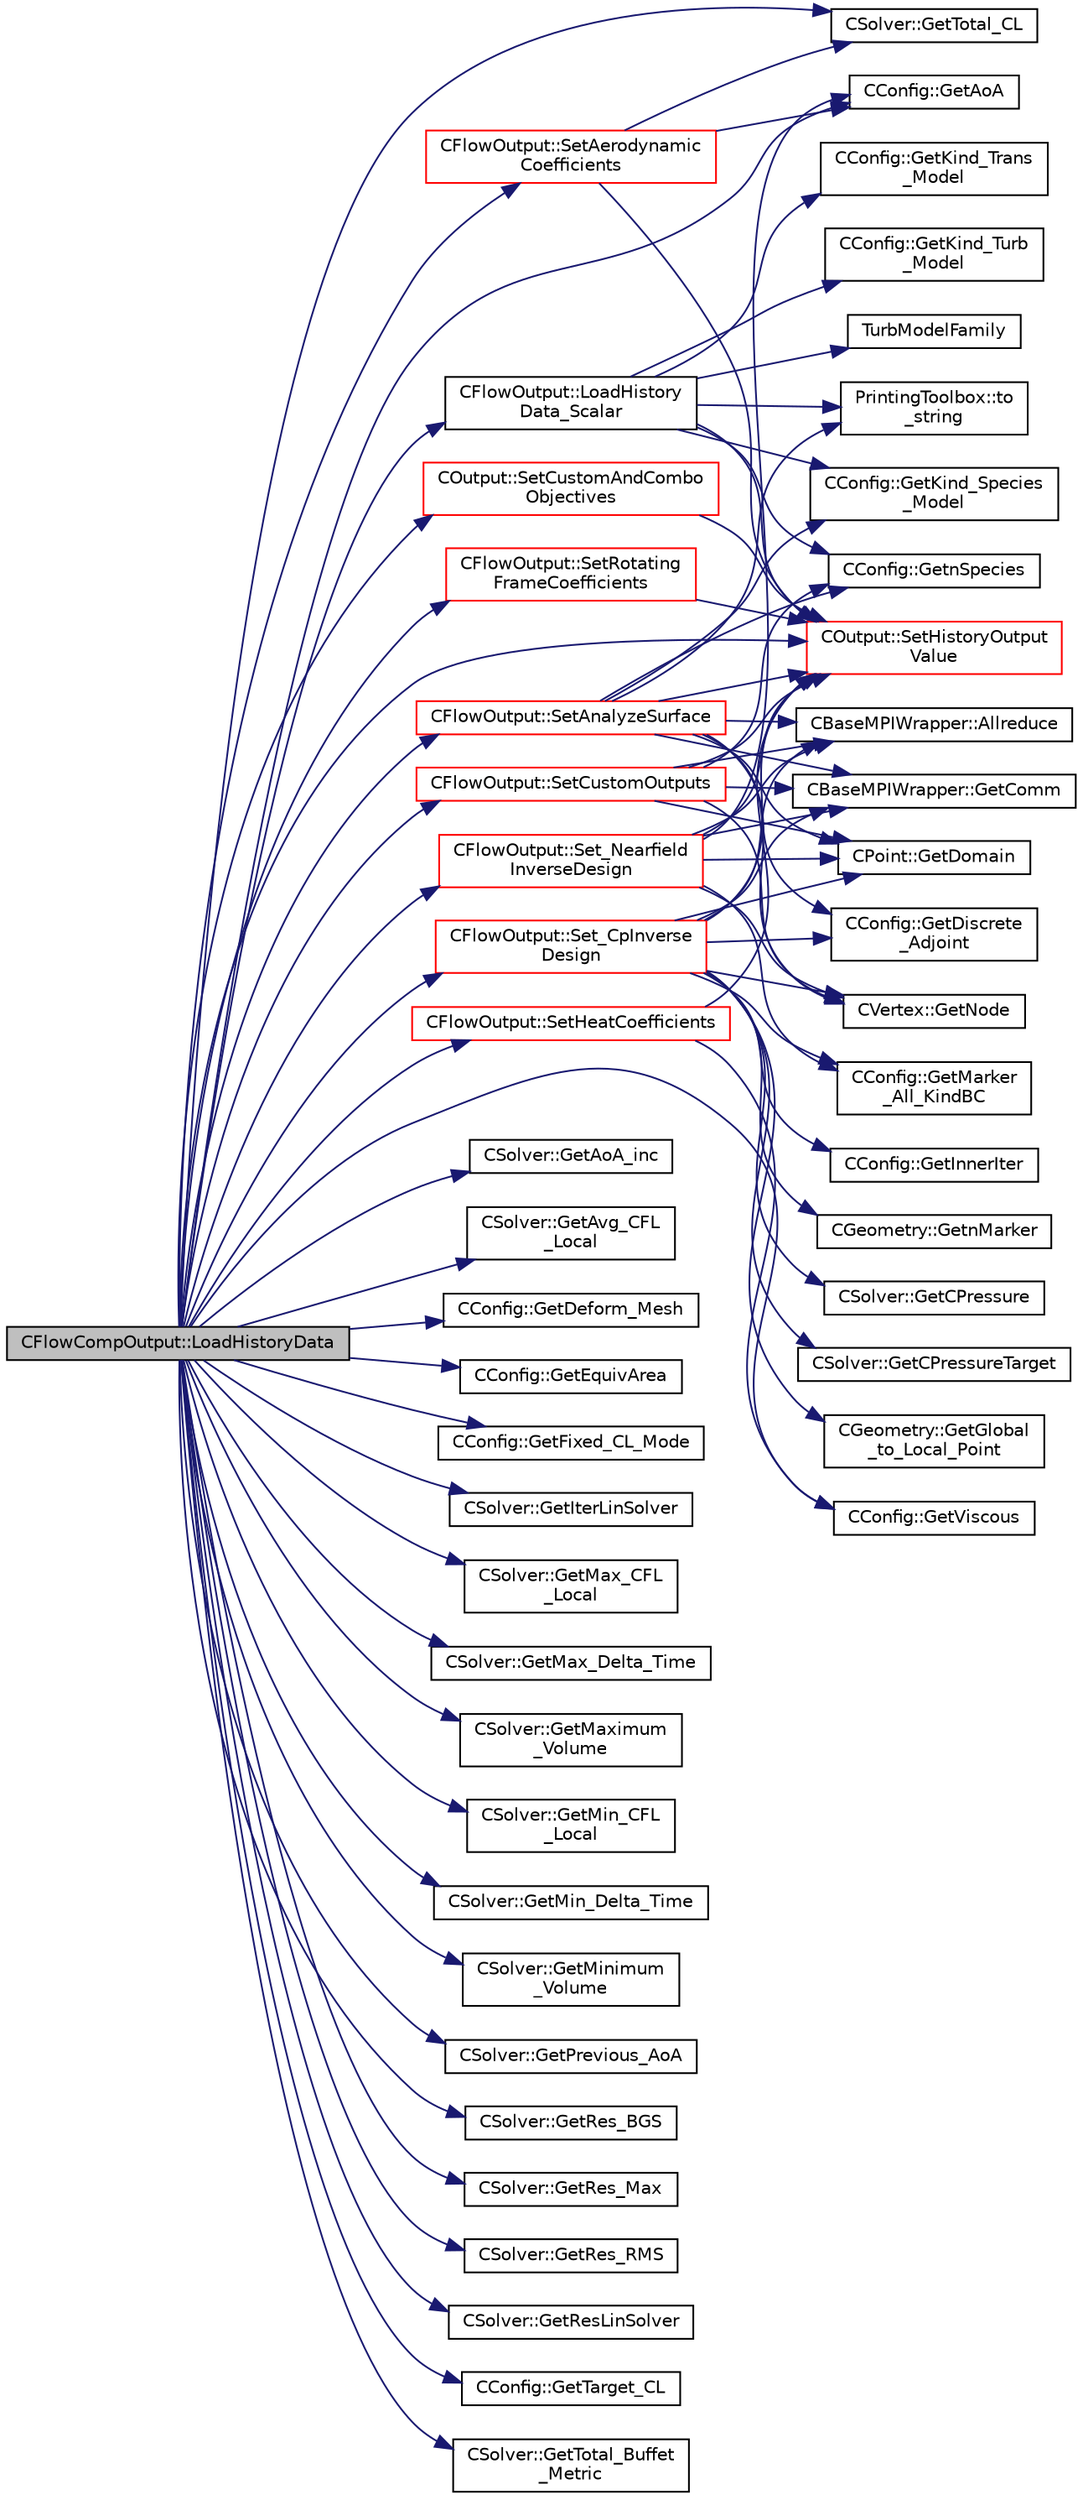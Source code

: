 digraph "CFlowCompOutput::LoadHistoryData"
{
 // LATEX_PDF_SIZE
  edge [fontname="Helvetica",fontsize="10",labelfontname="Helvetica",labelfontsize="10"];
  node [fontname="Helvetica",fontsize="10",shape=record];
  rankdir="LR";
  Node1 [label="CFlowCompOutput::LoadHistoryData",height=0.2,width=0.4,color="black", fillcolor="grey75", style="filled", fontcolor="black",tooltip="Load the history output field values."];
  Node1 -> Node2 [color="midnightblue",fontsize="10",style="solid",fontname="Helvetica"];
  Node2 [label="CConfig::GetAoA",height=0.2,width=0.4,color="black", fillcolor="white", style="filled",URL="$classCConfig.html#aa824c1a1b3c7cd05b7be414a76e0b250",tooltip="Get the angle of attack of the body. This is the angle between a reference line on a lifting body (of..."];
  Node1 -> Node3 [color="midnightblue",fontsize="10",style="solid",fontname="Helvetica"];
  Node3 [label="CSolver::GetAoA_inc",height=0.2,width=0.4,color="black", fillcolor="white", style="filled",URL="$classCSolver.html#ab7bd3d806c10f1a858a9beba2eaf8af1",tooltip="A virtual member."];
  Node1 -> Node4 [color="midnightblue",fontsize="10",style="solid",fontname="Helvetica"];
  Node4 [label="CSolver::GetAvg_CFL\l_Local",height=0.2,width=0.4,color="black", fillcolor="white", style="filled",URL="$classCSolver.html#ac75b70360e1b48773c73dd5654edb931",tooltip="Get the value of the average local CFL number."];
  Node1 -> Node5 [color="midnightblue",fontsize="10",style="solid",fontname="Helvetica"];
  Node5 [label="CConfig::GetDeform_Mesh",height=0.2,width=0.4,color="black", fillcolor="white", style="filled",URL="$classCConfig.html#a74c97dfeaa45d3f37d5696d798dafad9",tooltip="Get information about whether the mesh will be deformed using pseudo linear elasticity."];
  Node1 -> Node6 [color="midnightblue",fontsize="10",style="solid",fontname="Helvetica"];
  Node6 [label="CConfig::GetEquivArea",height=0.2,width=0.4,color="black", fillcolor="white", style="filled",URL="$classCConfig.html#a25dc5ab419f48b2f8461dee933d97ede",tooltip="Information about computing and plotting the equivalent area distribution."];
  Node1 -> Node7 [color="midnightblue",fontsize="10",style="solid",fontname="Helvetica"];
  Node7 [label="CConfig::GetFixed_CL_Mode",height=0.2,width=0.4,color="black", fillcolor="white", style="filled",URL="$classCConfig.html#ae688e355a74025050498d8c03aee35b2",tooltip="Get information about whether to use fixed CL mode."];
  Node1 -> Node8 [color="midnightblue",fontsize="10",style="solid",fontname="Helvetica"];
  Node8 [label="CSolver::GetIterLinSolver",height=0.2,width=0.4,color="black", fillcolor="white", style="filled",URL="$classCSolver.html#a1154b68a5b15dff99ff55345d210e396",tooltip="Get number of linear solver iterations."];
  Node1 -> Node9 [color="midnightblue",fontsize="10",style="solid",fontname="Helvetica"];
  Node9 [label="CSolver::GetMax_CFL\l_Local",height=0.2,width=0.4,color="black", fillcolor="white", style="filled",URL="$classCSolver.html#a55497369f5fd8be303be24c74f849e35",tooltip="Get the value of the maximum local CFL number."];
  Node1 -> Node10 [color="midnightblue",fontsize="10",style="solid",fontname="Helvetica"];
  Node10 [label="CSolver::GetMax_Delta_Time",height=0.2,width=0.4,color="black", fillcolor="white", style="filled",URL="$classCSolver.html#a1f715c8a449f8bd5b4eab398e31966a3",tooltip="Get the value of the maximum delta time."];
  Node1 -> Node11 [color="midnightblue",fontsize="10",style="solid",fontname="Helvetica"];
  Node11 [label="CSolver::GetMaximum\l_Volume",height=0.2,width=0.4,color="black", fillcolor="white", style="filled",URL="$classCSolver.html#ae20ff58d7d6a35371e73096fa928960c",tooltip="Get maximum volume in the mesh."];
  Node1 -> Node12 [color="midnightblue",fontsize="10",style="solid",fontname="Helvetica"];
  Node12 [label="CSolver::GetMin_CFL\l_Local",height=0.2,width=0.4,color="black", fillcolor="white", style="filled",URL="$classCSolver.html#abd9cf3477df9ed893cfa212087824217",tooltip="Get the value of the minimum local CFL number."];
  Node1 -> Node13 [color="midnightblue",fontsize="10",style="solid",fontname="Helvetica"];
  Node13 [label="CSolver::GetMin_Delta_Time",height=0.2,width=0.4,color="black", fillcolor="white", style="filled",URL="$classCSolver.html#ae0e19436c44d6ac9c448ba61b1508215",tooltip="Get the value of the minimum delta time."];
  Node1 -> Node14 [color="midnightblue",fontsize="10",style="solid",fontname="Helvetica"];
  Node14 [label="CSolver::GetMinimum\l_Volume",height=0.2,width=0.4,color="black", fillcolor="white", style="filled",URL="$classCSolver.html#a859cbf374b9fac865078eb82e48a19a8",tooltip="Get minimun volume in the mesh."];
  Node1 -> Node15 [color="midnightblue",fontsize="10",style="solid",fontname="Helvetica"];
  Node15 [label="CSolver::GetPrevious_AoA",height=0.2,width=0.4,color="black", fillcolor="white", style="filled",URL="$classCSolver.html#a736ec387abd0443e951eaa51cbd0ca3c",tooltip="A virtual member."];
  Node1 -> Node16 [color="midnightblue",fontsize="10",style="solid",fontname="Helvetica"];
  Node16 [label="CSolver::GetRes_BGS",height=0.2,width=0.4,color="black", fillcolor="white", style="filled",URL="$classCSolver.html#a952ff7c12f711636b1b2d52fff33e268",tooltip="Get the residual for BGS subiterations."];
  Node1 -> Node17 [color="midnightblue",fontsize="10",style="solid",fontname="Helvetica"];
  Node17 [label="CSolver::GetRes_Max",height=0.2,width=0.4,color="black", fillcolor="white", style="filled",URL="$classCSolver.html#ab1539f2064af989dad9200a516969f18",tooltip="Get the maximal residual, this is useful for the convergence history."];
  Node1 -> Node18 [color="midnightblue",fontsize="10",style="solid",fontname="Helvetica"];
  Node18 [label="CSolver::GetRes_RMS",height=0.2,width=0.4,color="black", fillcolor="white", style="filled",URL="$classCSolver.html#a2e07e4867f2db7ac98c8332c9476c361",tooltip="Get the maximal residual, this is useful for the convergence history."];
  Node1 -> Node19 [color="midnightblue",fontsize="10",style="solid",fontname="Helvetica"];
  Node19 [label="CSolver::GetResLinSolver",height=0.2,width=0.4,color="black", fillcolor="white", style="filled",URL="$classCSolver.html#a1766c8982b43b1dbab903f563b3fcf19",tooltip="Get the final linear solver residual."];
  Node1 -> Node20 [color="midnightblue",fontsize="10",style="solid",fontname="Helvetica"];
  Node20 [label="CConfig::GetTarget_CL",height=0.2,width=0.4,color="black", fillcolor="white", style="filled",URL="$classCConfig.html#a4ae2bdaddb0e224332a236368de2d998",tooltip="Get the value specified for the target CL."];
  Node1 -> Node21 [color="midnightblue",fontsize="10",style="solid",fontname="Helvetica"];
  Node21 [label="CSolver::GetTotal_Buffet\l_Metric",height=0.2,width=0.4,color="black", fillcolor="white", style="filled",URL="$classCSolver.html#a8ffb5368cd177127bf767e3096e8ed14",tooltip="A virtual member."];
  Node1 -> Node22 [color="midnightblue",fontsize="10",style="solid",fontname="Helvetica"];
  Node22 [label="CSolver::GetTotal_CL",height=0.2,width=0.4,color="black", fillcolor="white", style="filled",URL="$classCSolver.html#a1f00de80cb6948f3858f34ac0d495487",tooltip="A virtual member."];
  Node1 -> Node23 [color="midnightblue",fontsize="10",style="solid",fontname="Helvetica"];
  Node23 [label="CConfig::GetViscous",height=0.2,width=0.4,color="black", fillcolor="white", style="filled",URL="$classCConfig.html#ad59acb5f80aaddccaa0f2f5bef3e3e78",tooltip="Determines if problem is viscous."];
  Node1 -> Node24 [color="midnightblue",fontsize="10",style="solid",fontname="Helvetica"];
  Node24 [label="CFlowOutput::LoadHistory\lData_Scalar",height=0.2,width=0.4,color="black", fillcolor="white", style="filled",URL="$classCFlowOutput.html#a4597ff1dd22944f646dbac150dee10e6",tooltip="Set all scalar (turbulence/species) history field values."];
  Node24 -> Node25 [color="midnightblue",fontsize="10",style="solid",fontname="Helvetica"];
  Node25 [label="CConfig::GetKind_Species\l_Model",height=0.2,width=0.4,color="black", fillcolor="white", style="filled",URL="$classCConfig.html#a7416428b6139fe85180e5e8d190506aa",tooltip="Get the kind of the species model."];
  Node24 -> Node26 [color="midnightblue",fontsize="10",style="solid",fontname="Helvetica"];
  Node26 [label="CConfig::GetKind_Trans\l_Model",height=0.2,width=0.4,color="black", fillcolor="white", style="filled",URL="$classCConfig.html#aa3491085ca1a0997d8fb58698bb64fb6",tooltip="Get the kind of the transition model."];
  Node24 -> Node27 [color="midnightblue",fontsize="10",style="solid",fontname="Helvetica"];
  Node27 [label="CConfig::GetKind_Turb\l_Model",height=0.2,width=0.4,color="black", fillcolor="white", style="filled",URL="$classCConfig.html#a42cf888b42ce34079b2e3987bbf147dd",tooltip="Get the kind of the turbulence model."];
  Node24 -> Node28 [color="midnightblue",fontsize="10",style="solid",fontname="Helvetica"];
  Node28 [label="CConfig::GetnSpecies",height=0.2,width=0.4,color="black", fillcolor="white", style="filled",URL="$classCConfig.html#acca4077dbb4f00718adc5e831b561927",tooltip="Provides the number of species present in the gas mixture."];
  Node24 -> Node29 [color="midnightblue",fontsize="10",style="solid",fontname="Helvetica"];
  Node29 [label="COutput::SetHistoryOutput\lValue",height=0.2,width=0.4,color="red", fillcolor="white", style="filled",URL="$classCOutput.html#a1c1f836992f419544472329a44b8836e",tooltip="Set the value of a history output field."];
  Node24 -> Node32 [color="midnightblue",fontsize="10",style="solid",fontname="Helvetica"];
  Node32 [label="PrintingToolbox::to\l_string",height=0.2,width=0.4,color="black", fillcolor="white", style="filled",URL="$namespacePrintingToolbox.html#a382f3911ccba468c241c530ae0c78b63",tooltip=" "];
  Node24 -> Node33 [color="midnightblue",fontsize="10",style="solid",fontname="Helvetica"];
  Node33 [label="TurbModelFamily",height=0.2,width=0.4,color="black", fillcolor="white", style="filled",URL="$option__structure_8hpp.html#acee0f471c4a6420e3aea11c08e6bd980",tooltip="Associate turb models with their family."];
  Node1 -> Node34 [color="midnightblue",fontsize="10",style="solid",fontname="Helvetica"];
  Node34 [label="CFlowOutput::Set_CpInverse\lDesign",height=0.2,width=0.4,color="red", fillcolor="white", style="filled",URL="$classCFlowOutput.html#aef6c752be4957117ad0b9610d3e210bd",tooltip="Set CP inverse design output field values (and also into the solver)."];
  Node34 -> Node35 [color="midnightblue",fontsize="10",style="solid",fontname="Helvetica"];
  Node35 [label="CBaseMPIWrapper::Allreduce",height=0.2,width=0.4,color="black", fillcolor="white", style="filled",URL="$classCBaseMPIWrapper.html#a381d4b3738c09d92ee1ae9f89715b541",tooltip=" "];
  Node34 -> Node36 [color="midnightblue",fontsize="10",style="solid",fontname="Helvetica"];
  Node36 [label="CBaseMPIWrapper::GetComm",height=0.2,width=0.4,color="black", fillcolor="white", style="filled",URL="$classCBaseMPIWrapper.html#a8154391fc3522954802889d81d4ef5da",tooltip=" "];
  Node34 -> Node37 [color="midnightblue",fontsize="10",style="solid",fontname="Helvetica"];
  Node37 [label="CSolver::GetCPressure",height=0.2,width=0.4,color="black", fillcolor="white", style="filled",URL="$classCSolver.html#a9a2a4988173741204da7e3346c31fefc",tooltip="A virtual member."];
  Node34 -> Node38 [color="midnightblue",fontsize="10",style="solid",fontname="Helvetica"];
  Node38 [label="CSolver::GetCPressureTarget",height=0.2,width=0.4,color="black", fillcolor="white", style="filled",URL="$classCSolver.html#a12f4fba8541b4798184a829321c983af",tooltip="A virtual member."];
  Node34 -> Node39 [color="midnightblue",fontsize="10",style="solid",fontname="Helvetica"];
  Node39 [label="CConfig::GetDiscrete\l_Adjoint",height=0.2,width=0.4,color="black", fillcolor="white", style="filled",URL="$classCConfig.html#ab3928c4e6debcf50dcd0d38985f6980c",tooltip="Get the indicator whether we are solving an discrete adjoint problem."];
  Node34 -> Node40 [color="midnightblue",fontsize="10",style="solid",fontname="Helvetica"];
  Node40 [label="CPoint::GetDomain",height=0.2,width=0.4,color="black", fillcolor="white", style="filled",URL="$classCPoint.html#aa58a27b602e47ddcad22ae74a5c6bc81",tooltip="For parallel computation, its indicates if a point must be computed or not."];
  Node34 -> Node41 [color="midnightblue",fontsize="10",style="solid",fontname="Helvetica"];
  Node41 [label="CGeometry::GetGlobal\l_to_Local_Point",height=0.2,width=0.4,color="black", fillcolor="white", style="filled",URL="$classCGeometry.html#a6b44ca6618da53444192bbd3329dea18",tooltip="A virtual member."];
  Node34 -> Node42 [color="midnightblue",fontsize="10",style="solid",fontname="Helvetica"];
  Node42 [label="CConfig::GetInnerIter",height=0.2,width=0.4,color="black", fillcolor="white", style="filled",URL="$classCConfig.html#a079a90396222697f01e0c365285c915d",tooltip="Get the current FSI iteration number."];
  Node34 -> Node43 [color="midnightblue",fontsize="10",style="solid",fontname="Helvetica"];
  Node43 [label="CConfig::GetMarker\l_All_KindBC",height=0.2,width=0.4,color="black", fillcolor="white", style="filled",URL="$classCConfig.html#ae003cd8f406eaaa91849a774c9a20730",tooltip="Get the kind of boundary for each marker."];
  Node34 -> Node44 [color="midnightblue",fontsize="10",style="solid",fontname="Helvetica"];
  Node44 [label="CGeometry::GetnMarker",height=0.2,width=0.4,color="black", fillcolor="white", style="filled",URL="$classCGeometry.html#ad2f9fe832b72d5a032d709d25879bbd2",tooltip="Get number of markers."];
  Node34 -> Node45 [color="midnightblue",fontsize="10",style="solid",fontname="Helvetica"];
  Node45 [label="CVertex::GetNode",height=0.2,width=0.4,color="black", fillcolor="white", style="filled",URL="$classCVertex.html#ad568da06e7191358d3a09a1bee71cdb5",tooltip="Get the node of the vertex."];
  Node34 -> Node29 [color="midnightblue",fontsize="10",style="solid",fontname="Helvetica"];
  Node1 -> Node58 [color="midnightblue",fontsize="10",style="solid",fontname="Helvetica"];
  Node58 [label="CFlowOutput::Set_Nearfield\lInverseDesign",height=0.2,width=0.4,color="red", fillcolor="white", style="filled",URL="$classCFlowOutput.html#a75e4406994d764419b4969860a4343f5",tooltip="Set nearfield inverse design output field values (and also into the solver)."];
  Node58 -> Node35 [color="midnightblue",fontsize="10",style="solid",fontname="Helvetica"];
  Node58 -> Node2 [color="midnightblue",fontsize="10",style="solid",fontname="Helvetica"];
  Node58 -> Node36 [color="midnightblue",fontsize="10",style="solid",fontname="Helvetica"];
  Node58 -> Node40 [color="midnightblue",fontsize="10",style="solid",fontname="Helvetica"];
  Node58 -> Node43 [color="midnightblue",fontsize="10",style="solid",fontname="Helvetica"];
  Node58 -> Node45 [color="midnightblue",fontsize="10",style="solid",fontname="Helvetica"];
  Node58 -> Node29 [color="midnightblue",fontsize="10",style="solid",fontname="Helvetica"];
  Node1 -> Node76 [color="midnightblue",fontsize="10",style="solid",fontname="Helvetica"];
  Node76 [label="CFlowOutput::SetAerodynamic\lCoefficients",height=0.2,width=0.4,color="red", fillcolor="white", style="filled",URL="$classCFlowOutput.html#a9f4b0e5d37d13ef19e97ef12de67a78b",tooltip="Set the value of the aerodynamic coefficients."];
  Node76 -> Node2 [color="midnightblue",fontsize="10",style="solid",fontname="Helvetica"];
  Node76 -> Node22 [color="midnightblue",fontsize="10",style="solid",fontname="Helvetica"];
  Node76 -> Node29 [color="midnightblue",fontsize="10",style="solid",fontname="Helvetica"];
  Node1 -> Node101 [color="midnightblue",fontsize="10",style="solid",fontname="Helvetica"];
  Node101 [label="CFlowOutput::SetAnalyzeSurface",height=0.2,width=0.4,color="red", fillcolor="white", style="filled",URL="$classCFlowOutput.html#ad5ff0360271937e65692893a69b4923a",tooltip="Set flow surface output field values."];
  Node101 -> Node35 [color="midnightblue",fontsize="10",style="solid",fontname="Helvetica"];
  Node101 -> Node36 [color="midnightblue",fontsize="10",style="solid",fontname="Helvetica"];
  Node101 -> Node39 [color="midnightblue",fontsize="10",style="solid",fontname="Helvetica"];
  Node101 -> Node40 [color="midnightblue",fontsize="10",style="solid",fontname="Helvetica"];
  Node101 -> Node25 [color="midnightblue",fontsize="10",style="solid",fontname="Helvetica"];
  Node101 -> Node45 [color="midnightblue",fontsize="10",style="solid",fontname="Helvetica"];
  Node101 -> Node28 [color="midnightblue",fontsize="10",style="solid",fontname="Helvetica"];
  Node101 -> Node29 [color="midnightblue",fontsize="10",style="solid",fontname="Helvetica"];
  Node101 -> Node32 [color="midnightblue",fontsize="10",style="solid",fontname="Helvetica"];
  Node1 -> Node154 [color="midnightblue",fontsize="10",style="solid",fontname="Helvetica"];
  Node154 [label="COutput::SetCustomAndCombo\lObjectives",height=0.2,width=0.4,color="red", fillcolor="white", style="filled",URL="$classCOutput.html#abb23d5bfc9544d83967fc40c4d8f5944",tooltip="Computes the custom and combo objectives."];
  Node154 -> Node29 [color="midnightblue",fontsize="10",style="solid",fontname="Helvetica"];
  Node1 -> Node163 [color="midnightblue",fontsize="10",style="solid",fontname="Helvetica"];
  Node163 [label="CFlowOutput::SetCustomOutputs",height=0.2,width=0.4,color="red", fillcolor="white", style="filled",URL="$classCFlowOutput.html#a2f101e402b711b0692b1aa82e018e7c1",tooltip="Compute the custom outputs."];
  Node163 -> Node35 [color="midnightblue",fontsize="10",style="solid",fontname="Helvetica"];
  Node163 -> Node36 [color="midnightblue",fontsize="10",style="solid",fontname="Helvetica"];
  Node163 -> Node40 [color="midnightblue",fontsize="10",style="solid",fontname="Helvetica"];
  Node163 -> Node45 [color="midnightblue",fontsize="10",style="solid",fontname="Helvetica"];
  Node163 -> Node28 [color="midnightblue",fontsize="10",style="solid",fontname="Helvetica"];
  Node163 -> Node29 [color="midnightblue",fontsize="10",style="solid",fontname="Helvetica"];
  Node1 -> Node166 [color="midnightblue",fontsize="10",style="solid",fontname="Helvetica"];
  Node166 [label="CFlowOutput::SetHeatCoefficients",height=0.2,width=0.4,color="red", fillcolor="white", style="filled",URL="$classCFlowOutput.html#aefd45cc40b9f770eef24efd9c5ab19c7",tooltip="Set the value of the heat flux coefficients."];
  Node166 -> Node23 [color="midnightblue",fontsize="10",style="solid",fontname="Helvetica"];
  Node166 -> Node29 [color="midnightblue",fontsize="10",style="solid",fontname="Helvetica"];
  Node1 -> Node29 [color="midnightblue",fontsize="10",style="solid",fontname="Helvetica"];
  Node1 -> Node171 [color="midnightblue",fontsize="10",style="solid",fontname="Helvetica"];
  Node171 [label="CFlowOutput::SetRotating\lFrameCoefficients",height=0.2,width=0.4,color="red", fillcolor="white", style="filled",URL="$classCFlowOutput.html#a33319295f8a12865930ed4c75ac7d210",tooltip="Set the value of the rotating frame coefficients (CT, CQ and CMerit)."];
  Node171 -> Node29 [color="midnightblue",fontsize="10",style="solid",fontname="Helvetica"];
}

